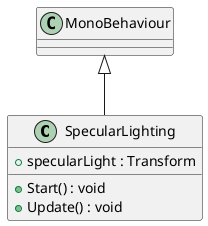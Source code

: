 @startuml
class SpecularLighting {
    + specularLight : Transform
    + Start() : void
    + Update() : void
}
MonoBehaviour <|-- SpecularLighting
@enduml
